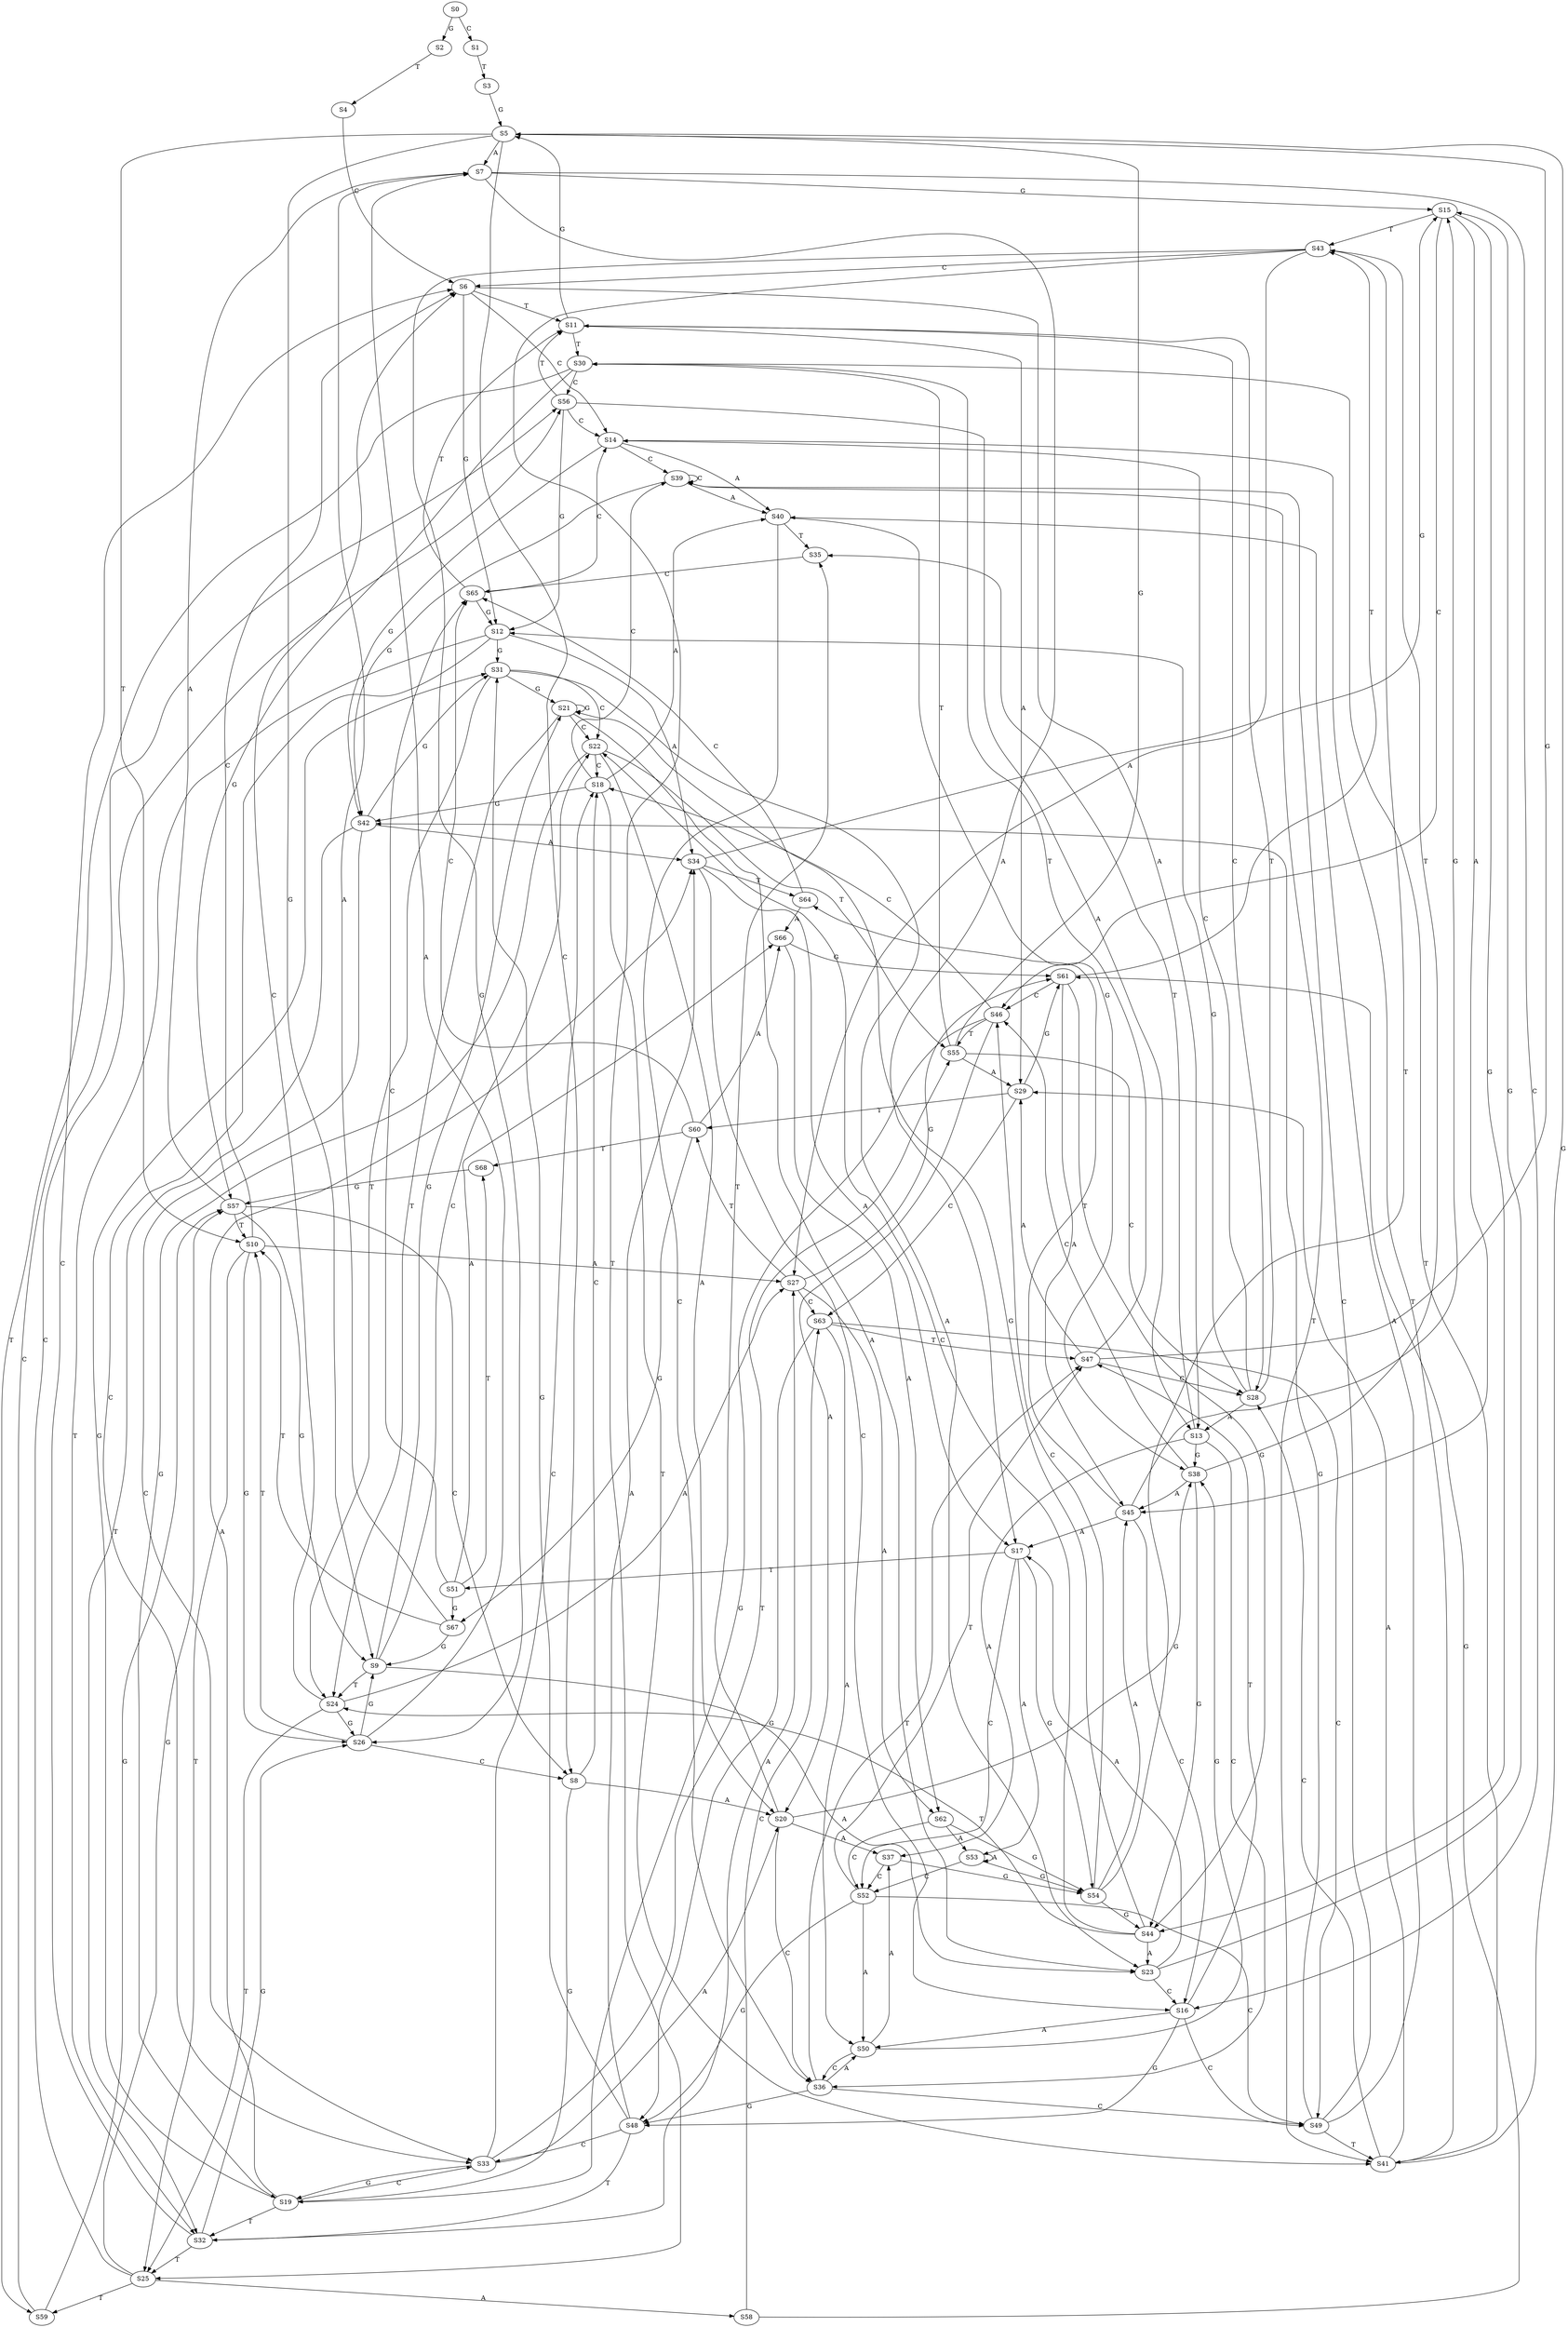 strict digraph  {
	S0 -> S1 [ label = C ];
	S0 -> S2 [ label = G ];
	S1 -> S3 [ label = T ];
	S2 -> S4 [ label = T ];
	S3 -> S5 [ label = G ];
	S4 -> S6 [ label = C ];
	S5 -> S7 [ label = A ];
	S5 -> S8 [ label = C ];
	S5 -> S9 [ label = G ];
	S5 -> S10 [ label = T ];
	S6 -> S11 [ label = T ];
	S6 -> S12 [ label = G ];
	S6 -> S13 [ label = A ];
	S6 -> S14 [ label = C ];
	S7 -> S15 [ label = G ];
	S7 -> S16 [ label = C ];
	S7 -> S17 [ label = A ];
	S8 -> S18 [ label = C ];
	S8 -> S19 [ label = G ];
	S8 -> S20 [ label = A ];
	S9 -> S21 [ label = G ];
	S9 -> S22 [ label = C ];
	S9 -> S23 [ label = A ];
	S9 -> S24 [ label = T ];
	S10 -> S6 [ label = C ];
	S10 -> S25 [ label = T ];
	S10 -> S26 [ label = G ];
	S10 -> S27 [ label = A ];
	S11 -> S5 [ label = G ];
	S11 -> S28 [ label = C ];
	S11 -> S29 [ label = A ];
	S11 -> S30 [ label = T ];
	S12 -> S31 [ label = G ];
	S12 -> S32 [ label = T ];
	S12 -> S33 [ label = C ];
	S12 -> S34 [ label = A ];
	S13 -> S35 [ label = T ];
	S13 -> S36 [ label = C ];
	S13 -> S37 [ label = A ];
	S13 -> S38 [ label = G ];
	S14 -> S39 [ label = C ];
	S14 -> S40 [ label = A ];
	S14 -> S41 [ label = T ];
	S14 -> S42 [ label = G ];
	S15 -> S43 [ label = T ];
	S15 -> S44 [ label = G ];
	S15 -> S45 [ label = A ];
	S15 -> S46 [ label = C ];
	S16 -> S47 [ label = T ];
	S16 -> S48 [ label = G ];
	S16 -> S49 [ label = C ];
	S16 -> S50 [ label = A ];
	S17 -> S51 [ label = T ];
	S17 -> S52 [ label = C ];
	S17 -> S53 [ label = A ];
	S17 -> S54 [ label = G ];
	S18 -> S42 [ label = G ];
	S18 -> S40 [ label = A ];
	S18 -> S41 [ label = T ];
	S18 -> S39 [ label = C ];
	S19 -> S31 [ label = G ];
	S19 -> S34 [ label = A ];
	S19 -> S32 [ label = T ];
	S19 -> S33 [ label = C ];
	S20 -> S38 [ label = G ];
	S20 -> S36 [ label = C ];
	S20 -> S37 [ label = A ];
	S20 -> S35 [ label = T ];
	S21 -> S24 [ label = T ];
	S21 -> S22 [ label = C ];
	S21 -> S21 [ label = G ];
	S21 -> S23 [ label = A ];
	S22 -> S55 [ label = T ];
	S22 -> S18 [ label = C ];
	S22 -> S20 [ label = A ];
	S22 -> S19 [ label = G ];
	S23 -> S17 [ label = A ];
	S23 -> S15 [ label = G ];
	S23 -> S16 [ label = C ];
	S24 -> S27 [ label = A ];
	S24 -> S6 [ label = C ];
	S24 -> S26 [ label = G ];
	S24 -> S25 [ label = T ];
	S25 -> S56 [ label = C ];
	S25 -> S57 [ label = G ];
	S25 -> S58 [ label = A ];
	S25 -> S59 [ label = T ];
	S26 -> S10 [ label = T ];
	S26 -> S9 [ label = G ];
	S26 -> S7 [ label = A ];
	S26 -> S8 [ label = C ];
	S27 -> S60 [ label = T ];
	S27 -> S61 [ label = G ];
	S27 -> S62 [ label = A ];
	S27 -> S63 [ label = C ];
	S28 -> S11 [ label = T ];
	S28 -> S12 [ label = G ];
	S28 -> S14 [ label = C ];
	S28 -> S13 [ label = A ];
	S29 -> S61 [ label = G ];
	S29 -> S60 [ label = T ];
	S29 -> S63 [ label = C ];
	S30 -> S56 [ label = C ];
	S30 -> S59 [ label = T ];
	S30 -> S57 [ label = G ];
	S31 -> S23 [ label = A ];
	S31 -> S21 [ label = G ];
	S31 -> S22 [ label = C ];
	S31 -> S24 [ label = T ];
	S32 -> S6 [ label = C ];
	S32 -> S27 [ label = A ];
	S32 -> S26 [ label = G ];
	S32 -> S25 [ label = T ];
	S33 -> S19 [ label = G ];
	S33 -> S55 [ label = T ];
	S33 -> S18 [ label = C ];
	S33 -> S20 [ label = A ];
	S34 -> S17 [ label = A ];
	S34 -> S16 [ label = C ];
	S34 -> S15 [ label = G ];
	S34 -> S64 [ label = T ];
	S35 -> S65 [ label = C ];
	S36 -> S47 [ label = T ];
	S36 -> S48 [ label = G ];
	S36 -> S50 [ label = A ];
	S36 -> S49 [ label = C ];
	S37 -> S54 [ label = G ];
	S37 -> S52 [ label = C ];
	S38 -> S44 [ label = G ];
	S38 -> S43 [ label = T ];
	S38 -> S45 [ label = A ];
	S38 -> S46 [ label = C ];
	S39 -> S42 [ label = G ];
	S39 -> S39 [ label = C ];
	S39 -> S40 [ label = A ];
	S39 -> S41 [ label = T ];
	S40 -> S38 [ label = G ];
	S40 -> S35 [ label = T ];
	S40 -> S36 [ label = C ];
	S41 -> S5 [ label = G ];
	S41 -> S28 [ label = C ];
	S41 -> S30 [ label = T ];
	S41 -> S29 [ label = A ];
	S42 -> S34 [ label = A ];
	S42 -> S31 [ label = G ];
	S42 -> S32 [ label = T ];
	S42 -> S33 [ label = C ];
	S43 -> S27 [ label = A ];
	S43 -> S6 [ label = C ];
	S43 -> S26 [ label = G ];
	S43 -> S25 [ label = T ];
	S44 -> S23 [ label = A ];
	S44 -> S21 [ label = G ];
	S44 -> S24 [ label = T ];
	S44 -> S22 [ label = C ];
	S45 -> S17 [ label = A ];
	S45 -> S16 [ label = C ];
	S45 -> S64 [ label = T ];
	S45 -> S15 [ label = G ];
	S46 -> S18 [ label = C ];
	S46 -> S20 [ label = A ];
	S46 -> S19 [ label = G ];
	S46 -> S55 [ label = T ];
	S47 -> S29 [ label = A ];
	S47 -> S28 [ label = C ];
	S47 -> S30 [ label = T ];
	S47 -> S5 [ label = G ];
	S48 -> S31 [ label = G ];
	S48 -> S34 [ label = A ];
	S48 -> S32 [ label = T ];
	S48 -> S33 [ label = C ];
	S49 -> S39 [ label = C ];
	S49 -> S40 [ label = A ];
	S49 -> S41 [ label = T ];
	S49 -> S42 [ label = G ];
	S50 -> S38 [ label = G ];
	S50 -> S36 [ label = C ];
	S50 -> S37 [ label = A ];
	S51 -> S66 [ label = A ];
	S51 -> S65 [ label = C ];
	S51 -> S67 [ label = G ];
	S51 -> S68 [ label = T ];
	S52 -> S50 [ label = A ];
	S52 -> S49 [ label = C ];
	S52 -> S48 [ label = G ];
	S52 -> S47 [ label = T ];
	S53 -> S54 [ label = G ];
	S53 -> S52 [ label = C ];
	S53 -> S53 [ label = A ];
	S54 -> S43 [ label = T ];
	S54 -> S45 [ label = A ];
	S54 -> S46 [ label = C ];
	S54 -> S44 [ label = G ];
	S55 -> S29 [ label = A ];
	S55 -> S28 [ label = C ];
	S55 -> S30 [ label = T ];
	S55 -> S5 [ label = G ];
	S56 -> S13 [ label = A ];
	S56 -> S14 [ label = C ];
	S56 -> S12 [ label = G ];
	S56 -> S11 [ label = T ];
	S57 -> S9 [ label = G ];
	S57 -> S8 [ label = C ];
	S57 -> S10 [ label = T ];
	S57 -> S7 [ label = A ];
	S58 -> S63 [ label = C ];
	S58 -> S61 [ label = G ];
	S59 -> S57 [ label = G ];
	S59 -> S56 [ label = C ];
	S60 -> S65 [ label = C ];
	S60 -> S66 [ label = A ];
	S60 -> S68 [ label = T ];
	S60 -> S67 [ label = G ];
	S61 -> S43 [ label = T ];
	S61 -> S45 [ label = A ];
	S61 -> S46 [ label = C ];
	S61 -> S44 [ label = G ];
	S62 -> S54 [ label = G ];
	S62 -> S53 [ label = A ];
	S62 -> S52 [ label = C ];
	S63 -> S48 [ label = G ];
	S63 -> S47 [ label = T ];
	S63 -> S49 [ label = C ];
	S63 -> S50 [ label = A ];
	S64 -> S66 [ label = A ];
	S64 -> S65 [ label = C ];
	S65 -> S14 [ label = C ];
	S65 -> S12 [ label = G ];
	S65 -> S11 [ label = T ];
	S66 -> S61 [ label = G ];
	S66 -> S62 [ label = A ];
	S67 -> S9 [ label = G ];
	S67 -> S7 [ label = A ];
	S67 -> S10 [ label = T ];
	S68 -> S57 [ label = G ];
}

